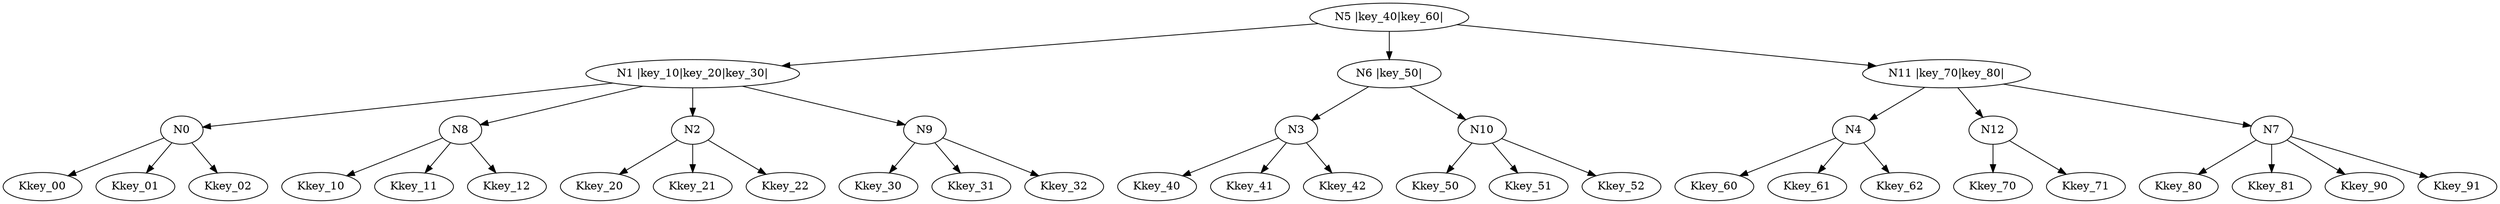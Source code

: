 digraph G {
N5[label="N5 |key_40|key_60|"]N5 -> N1;
N1[label="N1 |key_10|key_20|key_30|"]N1 -> N0;
N0 -> Kkey_00;
N0 -> Kkey_01;
N0 -> Kkey_02;
N1 -> N8;
N8 -> Kkey_10;
N8 -> Kkey_11;
N8 -> Kkey_12;
N1 -> N2;
N2 -> Kkey_20;
N2 -> Kkey_21;
N2 -> Kkey_22;
N1 -> N9;
N9 -> Kkey_30;
N9 -> Kkey_31;
N9 -> Kkey_32;
N5 -> N6;
N6[label="N6 |key_50|"]N6 -> N3;
N3 -> Kkey_40;
N3 -> Kkey_41;
N3 -> Kkey_42;
N6 -> N10;
N10 -> Kkey_50;
N10 -> Kkey_51;
N10 -> Kkey_52;
N5 -> N11;
N11[label="N11 |key_70|key_80|"]N11 -> N4;
N4 -> Kkey_60;
N4 -> Kkey_61;
N4 -> Kkey_62;
N11 -> N12;
N12 -> Kkey_70;
N12 -> Kkey_71;
N11 -> N7;
N7 -> Kkey_80;
N7 -> Kkey_81;
N7 -> Kkey_90;
N7 -> Kkey_91;
}
